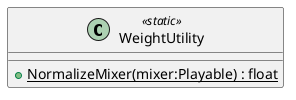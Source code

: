@startuml
class WeightUtility <<static>> {
    + {static} NormalizeMixer(mixer:Playable) : float
}
@enduml
